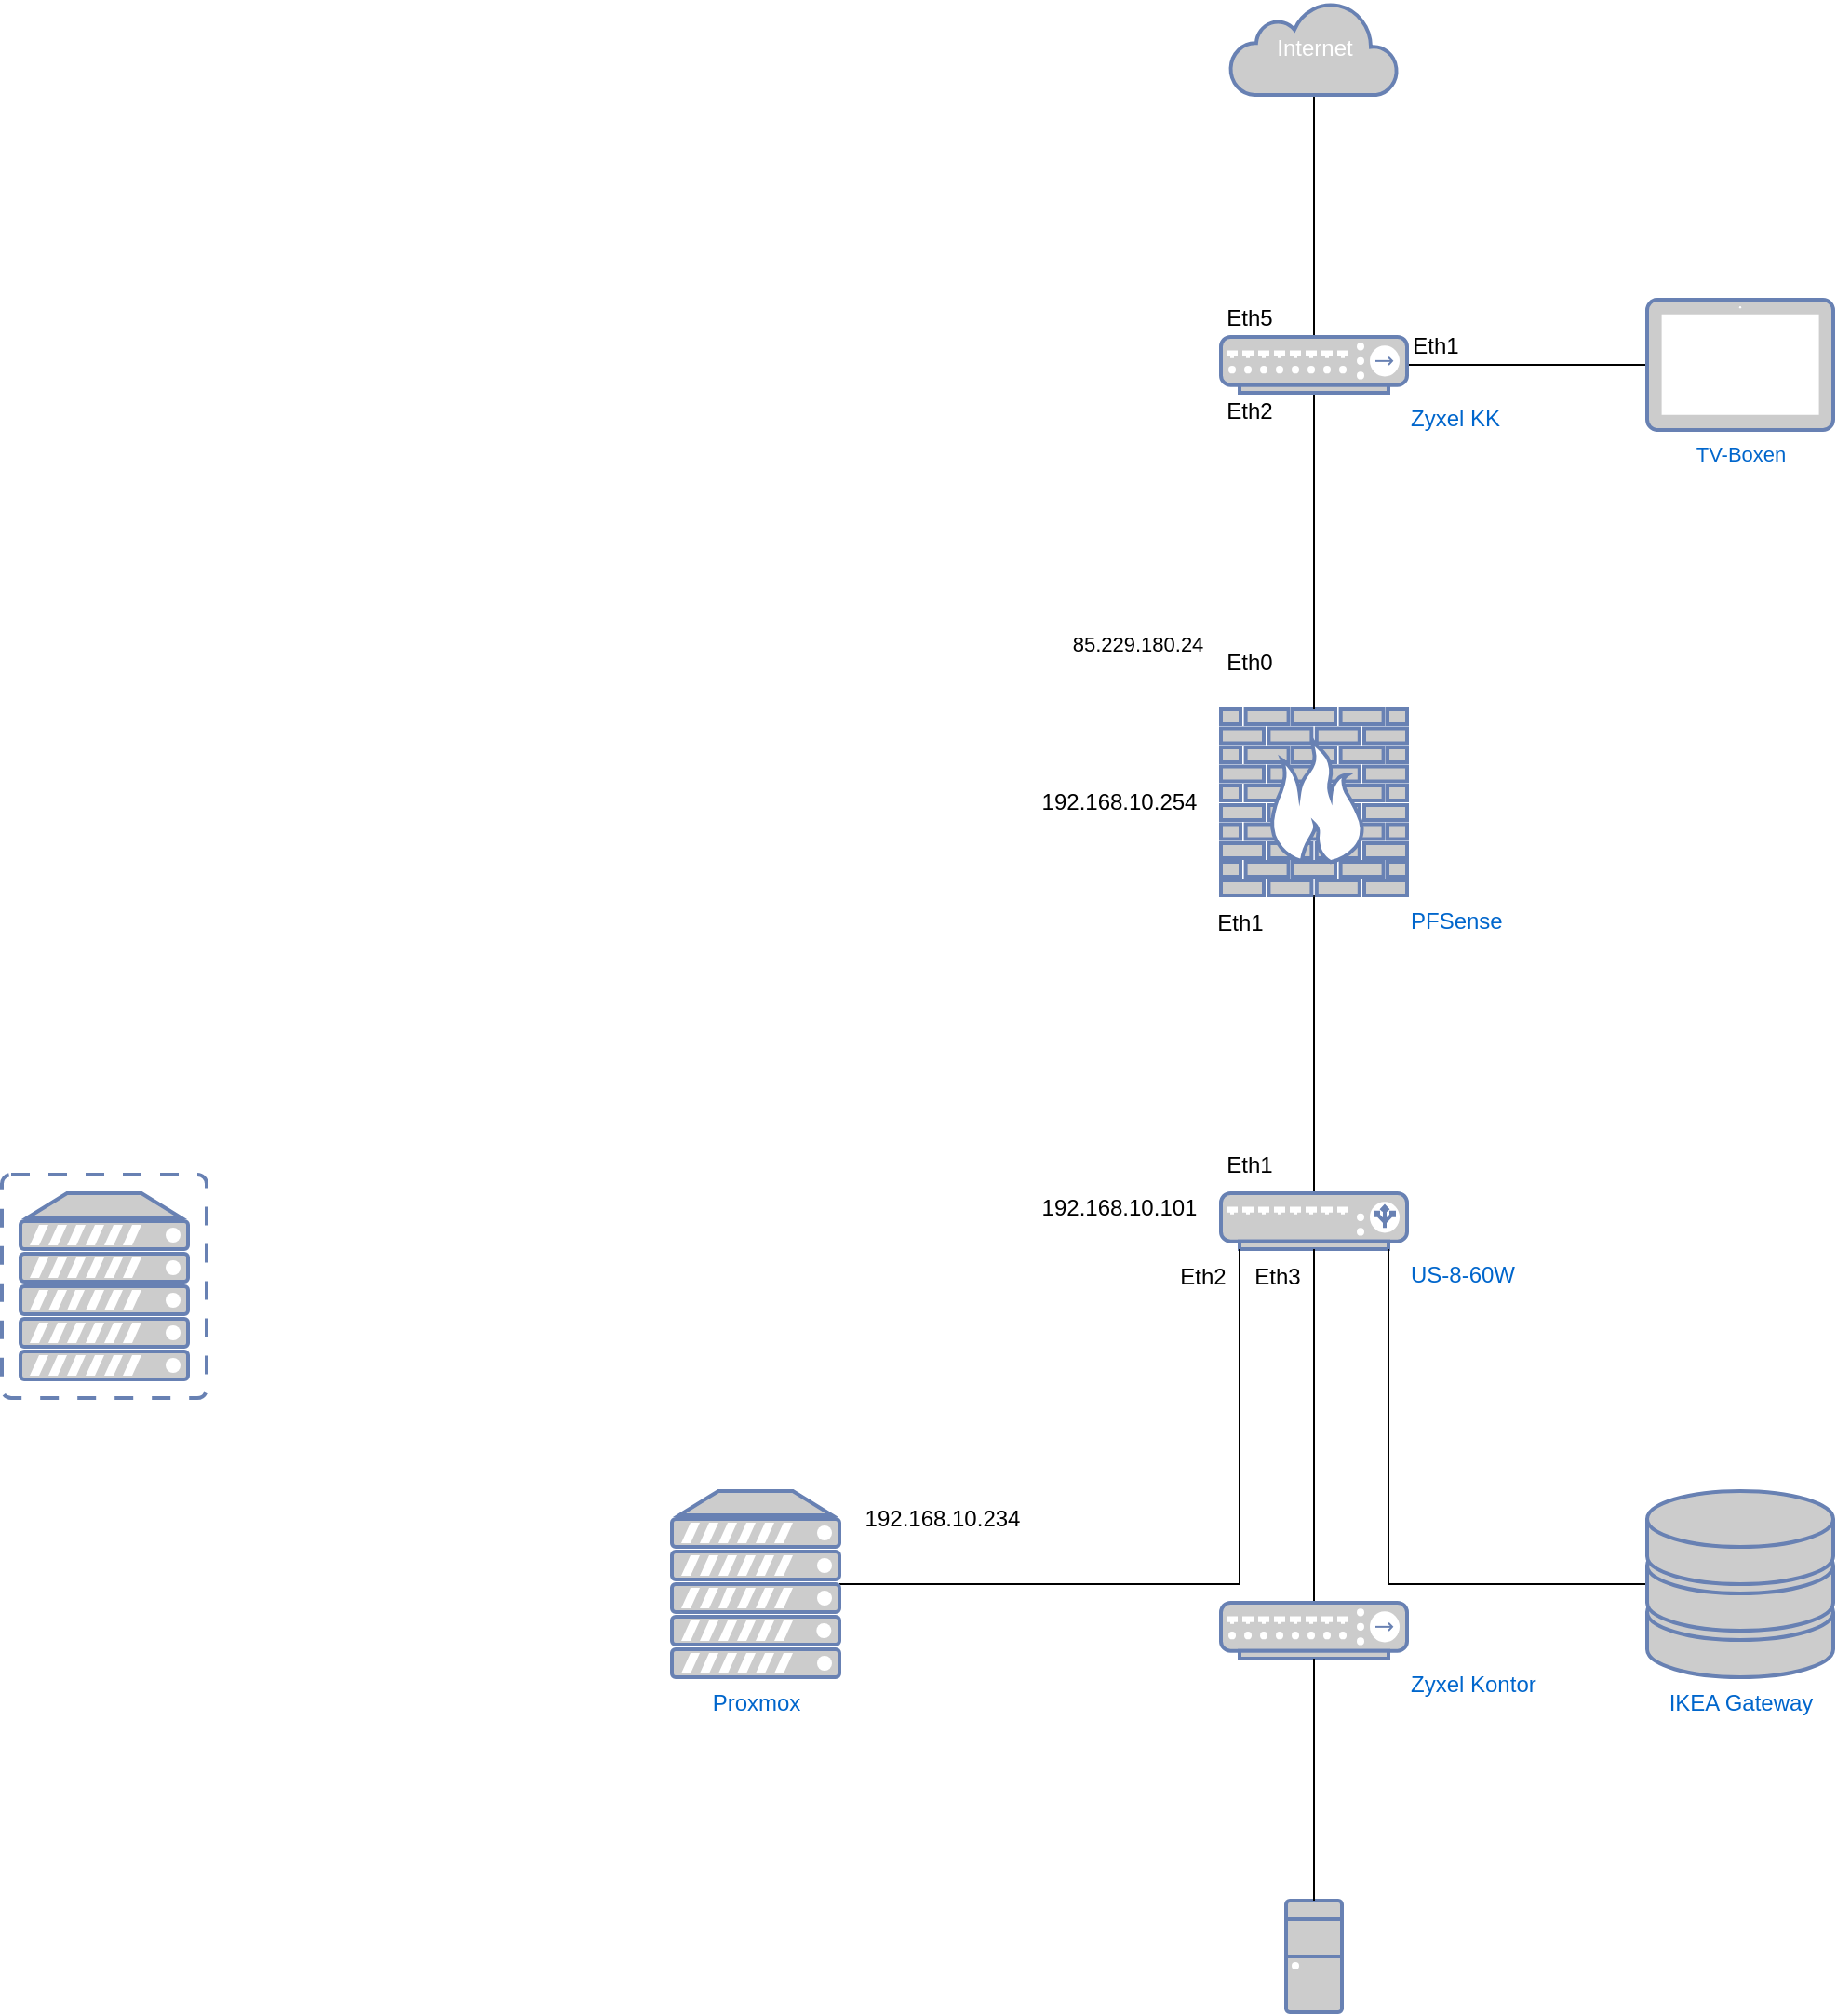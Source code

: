<mxfile version="20.5.2" type="github"><diagram id="1Gc7Cqbz669NY40WBp6f" name="Page-1"><mxGraphModel dx="2156" dy="1218" grid="1" gridSize="10" guides="1" tooltips="1" connect="1" arrows="1" fold="1" page="0" pageScale="1" pageWidth="827" pageHeight="1169" math="0" shadow="0"><root><mxCell id="0"/><mxCell id="1" parent="0"/><mxCell id="x2MwPn9kX15RpM_ZnCbR-17" style="edgeStyle=orthogonalEdgeStyle;rounded=0;orthogonalLoop=1;jettySize=auto;html=1;entryX=0.5;entryY=0;entryDx=0;entryDy=0;entryPerimeter=0;fontSize=12;endArrow=none;endFill=0;" edge="1" parent="1" source="x2MwPn9kX15RpM_ZnCbR-1" target="x2MwPn9kX15RpM_ZnCbR-16"><mxGeometry relative="1" as="geometry"/></mxCell><mxCell id="x2MwPn9kX15RpM_ZnCbR-20" value="Eth1" style="edgeLabel;html=1;align=center;verticalAlign=middle;resizable=0;points=[];fontSize=12;" vertex="1" connectable="0" parent="x2MwPn9kX15RpM_ZnCbR-17"><mxGeometry x="0.789" y="-3" relative="1" as="geometry"><mxPoint x="-32" y="2" as="offset"/></mxGeometry></mxCell><mxCell id="x2MwPn9kX15RpM_ZnCbR-1" value="PFSense" style="fontColor=#0066CC;verticalAlign=top;verticalLabelPosition=bottom;labelPosition=right;align=left;html=1;outlineConnect=0;fillColor=#CCCCCC;strokeColor=#6881B3;gradientColor=none;gradientDirection=north;strokeWidth=2;shape=mxgraph.networks.firewall;" vertex="1" parent="1"><mxGeometry x="85" y="430" width="100" height="100" as="geometry"/></mxCell><mxCell id="x2MwPn9kX15RpM_ZnCbR-3" value="&lt;font style=&quot;font-size: 12px;&quot;&gt;Eth2&lt;/font&gt;" style="edgeStyle=orthogonalEdgeStyle;rounded=0;orthogonalLoop=1;jettySize=auto;html=1;endArrow=none;endFill=0;startArrow=none;" edge="1" parent="1" source="x2MwPn9kX15RpM_ZnCbR-4" target="x2MwPn9kX15RpM_ZnCbR-1"><mxGeometry x="-0.882" y="-35" relative="1" as="geometry"><Array as="points"><mxPoint x="135" y="340"/><mxPoint x="135" y="340"/></Array><mxPoint as="offset"/></mxGeometry></mxCell><mxCell id="x2MwPn9kX15RpM_ZnCbR-8" value="Eth5" style="edgeStyle=orthogonalEdgeStyle;rounded=0;orthogonalLoop=1;jettySize=auto;html=1;endArrow=none;endFill=0;labelPosition=center;verticalLabelPosition=middle;align=center;verticalAlign=middle;fontSize=12;" edge="1" parent="1" source="x2MwPn9kX15RpM_ZnCbR-2" target="x2MwPn9kX15RpM_ZnCbR-4"><mxGeometry x="0.846" y="-35" relative="1" as="geometry"><mxPoint as="offset"/></mxGeometry></mxCell><mxCell id="x2MwPn9kX15RpM_ZnCbR-2" value="Internet" style="html=1;outlineConnect=0;fillColor=#CCCCCC;strokeColor=#6881B3;gradientColor=none;gradientDirection=north;strokeWidth=2;shape=mxgraph.networks.cloud;fontColor=#ffffff;" vertex="1" parent="1"><mxGeometry x="90" y="50" width="90" height="50" as="geometry"/></mxCell><mxCell id="x2MwPn9kX15RpM_ZnCbR-11" style="edgeStyle=orthogonalEdgeStyle;rounded=0;orthogonalLoop=1;jettySize=auto;html=1;fontSize=11;endArrow=none;endFill=0;" edge="1" parent="1" source="x2MwPn9kX15RpM_ZnCbR-4" target="x2MwPn9kX15RpM_ZnCbR-10"><mxGeometry relative="1" as="geometry"/></mxCell><mxCell id="x2MwPn9kX15RpM_ZnCbR-4" value="Zyxel KK" style="fontColor=#0066CC;verticalAlign=top;verticalLabelPosition=bottom;labelPosition=right;align=left;html=1;outlineConnect=0;fillColor=#CCCCCC;strokeColor=#6881B3;gradientColor=none;gradientDirection=north;strokeWidth=2;shape=mxgraph.networks.hub;" vertex="1" parent="1"><mxGeometry x="85" y="230" width="100" height="30" as="geometry"/></mxCell><mxCell id="x2MwPn9kX15RpM_ZnCbR-9" value="Eth0" style="text;html=1;align=center;verticalAlign=middle;resizable=0;points=[];autosize=1;strokeColor=none;fillColor=none;fontSize=12;" vertex="1" parent="1"><mxGeometry x="75" y="390" width="50" height="30" as="geometry"/></mxCell><mxCell id="x2MwPn9kX15RpM_ZnCbR-10" value="TV-Boxen" style="fontColor=#0066CC;verticalAlign=top;verticalLabelPosition=bottom;labelPosition=center;align=center;html=1;outlineConnect=0;fillColor=#CCCCCC;strokeColor=#6881B3;gradientColor=none;gradientDirection=north;strokeWidth=2;shape=mxgraph.networks.tablet;fontSize=11;" vertex="1" parent="1"><mxGeometry x="314" y="210" width="100" height="70" as="geometry"/></mxCell><mxCell id="x2MwPn9kX15RpM_ZnCbR-12" value="Eth1" style="text;html=1;align=center;verticalAlign=middle;resizable=0;points=[];autosize=1;strokeColor=none;fillColor=none;fontSize=12;" vertex="1" parent="1"><mxGeometry x="175" y="220" width="50" height="30" as="geometry"/></mxCell><mxCell id="x2MwPn9kX15RpM_ZnCbR-13" value="&lt;br/&gt;&lt;br/&gt;&#9;&#9;&lt;br/&gt;&#9;&#9;&#9;&#9;&#9;&#9;&#9;85.229.180.24&#9;&#9;&#9;&#9;&#9;&#9;&#9;&#9;&#9;" style="text;html=1;align=center;verticalAlign=middle;resizable=0;points=[];autosize=1;strokeColor=none;fillColor=none;fontSize=11;" vertex="1" parent="1"><mxGeometry x="-5" y="340" width="90" height="70" as="geometry"/></mxCell><mxCell id="x2MwPn9kX15RpM_ZnCbR-14" value="Eth1" style="text;html=1;align=center;verticalAlign=middle;resizable=0;points=[];autosize=1;strokeColor=none;fillColor=none;fontSize=12;" vertex="1" parent="1"><mxGeometry x="70" y="530" width="50" height="30" as="geometry"/></mxCell><mxCell id="x2MwPn9kX15RpM_ZnCbR-16" value="US-8-60W" style="fontColor=#0066CC;verticalAlign=top;verticalLabelPosition=bottom;labelPosition=right;align=left;html=1;outlineConnect=0;fillColor=#CCCCCC;strokeColor=#6881B3;gradientColor=none;gradientDirection=north;strokeWidth=2;shape=mxgraph.networks.load_balancer;fontSize=12;" vertex="1" parent="1"><mxGeometry x="85" y="690" width="100" height="30" as="geometry"/></mxCell><mxCell id="x2MwPn9kX15RpM_ZnCbR-18" value="192.168.10.254" style="text;html=1;align=center;verticalAlign=middle;resizable=0;points=[];autosize=1;strokeColor=none;fillColor=none;fontSize=12;" vertex="1" parent="1"><mxGeometry x="-25" y="465" width="110" height="30" as="geometry"/></mxCell><mxCell id="x2MwPn9kX15RpM_ZnCbR-19" value="&#xA;&lt;span data-label=&quot;192.168.10.101&quot; class=&quot;text__cVJGLfUT text-body__cVJGLfUT text-light-secondary__cVJGLfUT text-weight-normal__cVJGLfUT&quot;&gt;192.168.10.101&lt;/span&gt;&#xA;&#xA;" style="text;html=1;align=center;verticalAlign=middle;resizable=0;points=[];autosize=1;strokeColor=none;fillColor=none;fontSize=12;" vertex="1" parent="1"><mxGeometry x="-25" y="675" width="110" height="60" as="geometry"/></mxCell><mxCell id="x2MwPn9kX15RpM_ZnCbR-24" style="edgeStyle=orthogonalEdgeStyle;rounded=0;orthogonalLoop=1;jettySize=auto;html=1;entryX=0.1;entryY=1;entryDx=0;entryDy=0;entryPerimeter=0;fontSize=12;endArrow=none;endFill=0;" edge="1" parent="1" source="x2MwPn9kX15RpM_ZnCbR-23" target="x2MwPn9kX15RpM_ZnCbR-16"><mxGeometry relative="1" as="geometry"/></mxCell><mxCell id="x2MwPn9kX15RpM_ZnCbR-23" value="Proxmox" style="fontColor=#0066CC;verticalAlign=top;verticalLabelPosition=bottom;labelPosition=center;align=center;html=1;outlineConnect=0;fillColor=#CCCCCC;strokeColor=#6881B3;gradientColor=none;gradientDirection=north;strokeWidth=2;shape=mxgraph.networks.server;fontSize=12;" vertex="1" parent="1"><mxGeometry x="-210" y="850" width="90" height="100" as="geometry"/></mxCell><mxCell id="x2MwPn9kX15RpM_ZnCbR-25" value="Eth2" style="text;html=1;align=center;verticalAlign=middle;resizable=0;points=[];autosize=1;strokeColor=none;fillColor=none;fontSize=12;" vertex="1" parent="1"><mxGeometry x="50" y="720" width="50" height="30" as="geometry"/></mxCell><mxCell id="x2MwPn9kX15RpM_ZnCbR-26" value="192.168.10.234" style="text;html=1;align=center;verticalAlign=middle;resizable=0;points=[];autosize=1;strokeColor=none;fillColor=none;fontSize=12;" vertex="1" parent="1"><mxGeometry x="-120" y="850" width="110" height="30" as="geometry"/></mxCell><mxCell id="x2MwPn9kX15RpM_ZnCbR-28" style="edgeStyle=orthogonalEdgeStyle;rounded=0;orthogonalLoop=1;jettySize=auto;html=1;entryX=0.5;entryY=1;entryDx=0;entryDy=0;entryPerimeter=0;fontSize=12;endArrow=none;endFill=0;startArrow=none;" edge="1" parent="1" source="x2MwPn9kX15RpM_ZnCbR-30" target="x2MwPn9kX15RpM_ZnCbR-16"><mxGeometry relative="1" as="geometry"/></mxCell><mxCell id="x2MwPn9kX15RpM_ZnCbR-27" value="" style="fontColor=#0066CC;verticalAlign=top;verticalLabelPosition=bottom;labelPosition=center;align=center;html=1;outlineConnect=0;fillColor=#CCCCCC;strokeColor=#6881B3;gradientColor=none;gradientDirection=north;strokeWidth=2;shape=mxgraph.networks.desktop_pc;fontSize=12;" vertex="1" parent="1"><mxGeometry x="120" y="1070" width="30" height="60" as="geometry"/></mxCell><mxCell id="x2MwPn9kX15RpM_ZnCbR-29" value="Eth3" style="text;html=1;align=center;verticalAlign=middle;resizable=0;points=[];autosize=1;strokeColor=none;fillColor=none;fontSize=12;" vertex="1" parent="1"><mxGeometry x="90" y="720" width="50" height="30" as="geometry"/></mxCell><mxCell id="x2MwPn9kX15RpM_ZnCbR-30" value="&lt;div&gt;Zyxel Kontor&lt;/div&gt;&lt;div&gt;&lt;br&gt;&lt;/div&gt;" style="fontColor=#0066CC;verticalAlign=top;verticalLabelPosition=bottom;labelPosition=right;align=left;html=1;outlineConnect=0;fillColor=#CCCCCC;strokeColor=#6881B3;gradientColor=none;gradientDirection=north;strokeWidth=2;shape=mxgraph.networks.hub;" vertex="1" parent="1"><mxGeometry x="85" y="910" width="100" height="30" as="geometry"/></mxCell><mxCell id="x2MwPn9kX15RpM_ZnCbR-31" value="" style="edgeStyle=orthogonalEdgeStyle;rounded=0;orthogonalLoop=1;jettySize=auto;html=1;entryX=0.5;entryY=1;entryDx=0;entryDy=0;entryPerimeter=0;fontSize=12;endArrow=none;endFill=0;" edge="1" parent="1" source="x2MwPn9kX15RpM_ZnCbR-27" target="x2MwPn9kX15RpM_ZnCbR-30"><mxGeometry relative="1" as="geometry"><mxPoint x="135" y="1070.0" as="sourcePoint"/><mxPoint x="135" y="720" as="targetPoint"/></mxGeometry></mxCell><mxCell id="x2MwPn9kX15RpM_ZnCbR-33" style="edgeStyle=orthogonalEdgeStyle;rounded=0;orthogonalLoop=1;jettySize=auto;html=1;entryX=0.9;entryY=1;entryDx=0;entryDy=0;entryPerimeter=0;fontSize=12;endArrow=none;endFill=0;" edge="1" parent="1" source="x2MwPn9kX15RpM_ZnCbR-32" target="x2MwPn9kX15RpM_ZnCbR-16"><mxGeometry relative="1" as="geometry"/></mxCell><mxCell id="x2MwPn9kX15RpM_ZnCbR-32" value="&lt;div&gt;IKEA Gateway&lt;/div&gt;" style="fontColor=#0066CC;verticalAlign=top;verticalLabelPosition=bottom;labelPosition=center;align=center;html=1;outlineConnect=0;fillColor=#CCCCCC;strokeColor=#6881B3;gradientColor=none;gradientDirection=north;strokeWidth=2;shape=mxgraph.networks.storage;fontSize=12;" vertex="1" parent="1"><mxGeometry x="314" y="850" width="100" height="100" as="geometry"/></mxCell><mxCell id="x2MwPn9kX15RpM_ZnCbR-35" value="" style="fontColor=#0066CC;verticalAlign=top;verticalLabelPosition=bottom;labelPosition=center;align=center;html=1;outlineConnect=0;fillColor=#CCCCCC;strokeColor=#6881B3;gradientColor=none;gradientDirection=north;strokeWidth=2;shape=mxgraph.networks.virtual_server;fontSize=12;" vertex="1" parent="1"><mxGeometry x="-570" y="680" width="110" height="120" as="geometry"/></mxCell></root></mxGraphModel></diagram></mxfile>